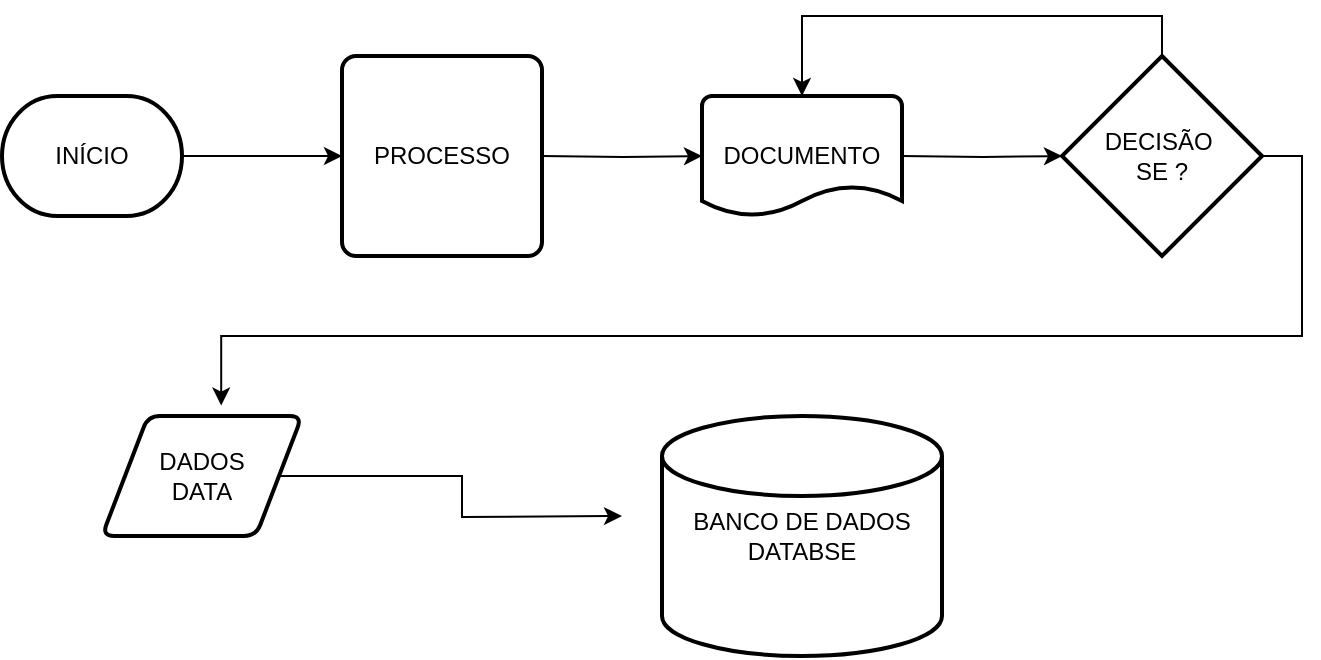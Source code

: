 <mxfile version="22.0.4" type="github">
  <diagram name="Página-1" id="rV8ePthHn4XfbPEeE7wO">
    <mxGraphModel dx="1050" dy="542" grid="1" gridSize="10" guides="1" tooltips="1" connect="1" arrows="1" fold="1" page="1" pageScale="1" pageWidth="827" pageHeight="1169" math="0" shadow="0">
      <root>
        <mxCell id="0" />
        <mxCell id="1" parent="0" />
        <mxCell id="Gn8Y_7PKMpKxUTRNNP4P-2" style="edgeStyle=orthogonalEdgeStyle;rounded=0;orthogonalLoop=1;jettySize=auto;html=1;exitX=1;exitY=0.5;exitDx=0;exitDy=0;exitPerimeter=0;" edge="1" parent="1" source="Gn8Y_7PKMpKxUTRNNP4P-1">
          <mxGeometry relative="1" as="geometry">
            <mxPoint x="240" y="130" as="targetPoint" />
          </mxGeometry>
        </mxCell>
        <mxCell id="Gn8Y_7PKMpKxUTRNNP4P-1" value="INÍCIO" style="strokeWidth=2;html=1;shape=mxgraph.flowchart.terminator;whiteSpace=wrap;" vertex="1" parent="1">
          <mxGeometry x="70" y="100" width="90" height="60" as="geometry" />
        </mxCell>
        <mxCell id="Gn8Y_7PKMpKxUTRNNP4P-3" value="PROCESSO" style="rounded=1;whiteSpace=wrap;html=1;absoluteArcSize=1;arcSize=14;strokeWidth=2;" vertex="1" parent="1">
          <mxGeometry x="240" y="80" width="100" height="100" as="geometry" />
        </mxCell>
        <mxCell id="Gn8Y_7PKMpKxUTRNNP4P-4" value="DOCUMENTO" style="strokeWidth=2;html=1;shape=mxgraph.flowchart.document2;whiteSpace=wrap;size=0.25;" vertex="1" parent="1">
          <mxGeometry x="420" y="100" width="100" height="60" as="geometry" />
        </mxCell>
        <mxCell id="Gn8Y_7PKMpKxUTRNNP4P-6" style="edgeStyle=orthogonalEdgeStyle;rounded=0;orthogonalLoop=1;jettySize=auto;html=1;entryX=0;entryY=0.5;entryDx=0;entryDy=0;entryPerimeter=0;" edge="1" parent="1" target="Gn8Y_7PKMpKxUTRNNP4P-4">
          <mxGeometry relative="1" as="geometry">
            <mxPoint x="260" y="150" as="targetPoint" />
            <mxPoint x="340" y="130" as="sourcePoint" />
          </mxGeometry>
        </mxCell>
        <mxCell id="Gn8Y_7PKMpKxUTRNNP4P-7" value="DECISÃO&amp;nbsp;&lt;br&gt;SE ?" style="strokeWidth=2;html=1;shape=mxgraph.flowchart.decision;whiteSpace=wrap;" vertex="1" parent="1">
          <mxGeometry x="600" y="80" width="100" height="100" as="geometry" />
        </mxCell>
        <mxCell id="Gn8Y_7PKMpKxUTRNNP4P-8" style="edgeStyle=orthogonalEdgeStyle;rounded=0;orthogonalLoop=1;jettySize=auto;html=1;entryX=0;entryY=0.5;entryDx=0;entryDy=0;entryPerimeter=0;" edge="1" parent="1" target="Gn8Y_7PKMpKxUTRNNP4P-7">
          <mxGeometry relative="1" as="geometry">
            <mxPoint x="430" y="140" as="targetPoint" />
            <mxPoint x="520" y="130" as="sourcePoint" />
          </mxGeometry>
        </mxCell>
        <mxCell id="Gn8Y_7PKMpKxUTRNNP4P-12" style="edgeStyle=orthogonalEdgeStyle;rounded=0;orthogonalLoop=1;jettySize=auto;html=1;exitX=1;exitY=0.5;exitDx=0;exitDy=0;" edge="1" parent="1" source="Gn8Y_7PKMpKxUTRNNP4P-9">
          <mxGeometry relative="1" as="geometry">
            <mxPoint x="380" y="310" as="targetPoint" />
          </mxGeometry>
        </mxCell>
        <mxCell id="Gn8Y_7PKMpKxUTRNNP4P-9" value="DADOS&lt;br&gt;DATA" style="shape=parallelogram;html=1;strokeWidth=2;perimeter=parallelogramPerimeter;whiteSpace=wrap;rounded=1;arcSize=12;size=0.23;" vertex="1" parent="1">
          <mxGeometry x="120" y="260" width="100" height="60" as="geometry" />
        </mxCell>
        <mxCell id="Gn8Y_7PKMpKxUTRNNP4P-10" style="edgeStyle=orthogonalEdgeStyle;rounded=0;orthogonalLoop=1;jettySize=auto;html=1;exitX=1;exitY=0.5;exitDx=0;exitDy=0;exitPerimeter=0;entryX=0.596;entryY=-0.087;entryDx=0;entryDy=0;entryPerimeter=0;" edge="1" parent="1" source="Gn8Y_7PKMpKxUTRNNP4P-7" target="Gn8Y_7PKMpKxUTRNNP4P-9">
          <mxGeometry relative="1" as="geometry" />
        </mxCell>
        <mxCell id="Gn8Y_7PKMpKxUTRNNP4P-11" value="BANCO DE DADOS&lt;br&gt;DATABSE" style="strokeWidth=2;html=1;shape=mxgraph.flowchart.database;whiteSpace=wrap;" vertex="1" parent="1">
          <mxGeometry x="400" y="260" width="140" height="120" as="geometry" />
        </mxCell>
        <mxCell id="Gn8Y_7PKMpKxUTRNNP4P-13" style="edgeStyle=orthogonalEdgeStyle;rounded=0;orthogonalLoop=1;jettySize=auto;html=1;exitX=0.5;exitY=0;exitDx=0;exitDy=0;exitPerimeter=0;entryX=0.5;entryY=0;entryDx=0;entryDy=0;entryPerimeter=0;" edge="1" parent="1" source="Gn8Y_7PKMpKxUTRNNP4P-7" target="Gn8Y_7PKMpKxUTRNNP4P-4">
          <mxGeometry relative="1" as="geometry" />
        </mxCell>
      </root>
    </mxGraphModel>
  </diagram>
</mxfile>
